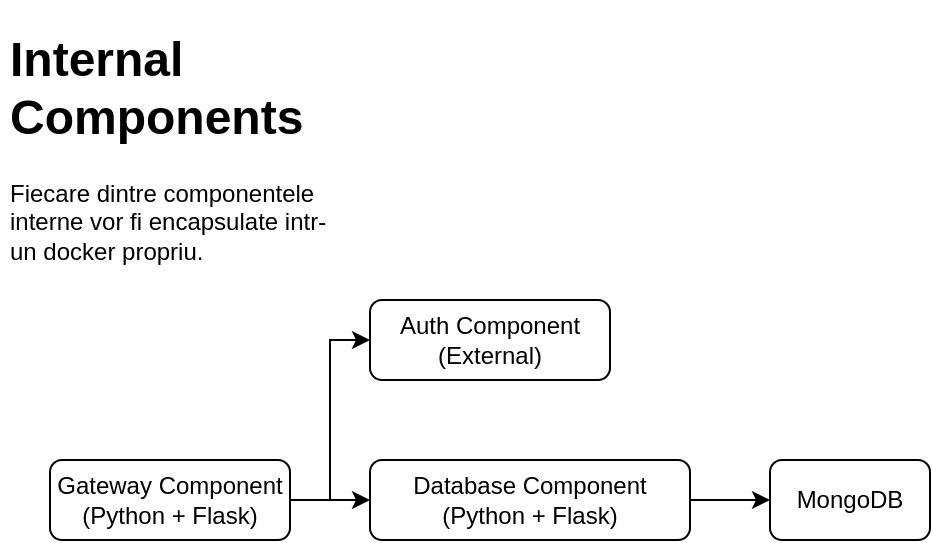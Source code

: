 <mxfile version="12.3.7" type="device" pages="1"><diagram id="nbRRtOYxYuLG8G1oB3Fn" name="Page-1"><mxGraphModel dx="1662" dy="899" grid="1" gridSize="10" guides="1" tooltips="1" connect="1" arrows="1" fold="1" page="1" pageScale="1" pageWidth="583" pageHeight="413" math="0" shadow="0"><root><mxCell id="0"/><mxCell id="1" parent="0"/><mxCell id="pPWKKYu3ilIJQBxZUfzg-4" style="edgeStyle=orthogonalEdgeStyle;rounded=0;orthogonalLoop=1;jettySize=auto;html=1;entryX=0;entryY=0.5;entryDx=0;entryDy=0;" edge="1" parent="1" source="pPWKKYu3ilIJQBxZUfzg-1" target="pPWKKYu3ilIJQBxZUfzg-2"><mxGeometry relative="1" as="geometry"/></mxCell><mxCell id="pPWKKYu3ilIJQBxZUfzg-5" style="edgeStyle=orthogonalEdgeStyle;rounded=0;orthogonalLoop=1;jettySize=auto;html=1;entryX=0;entryY=0.5;entryDx=0;entryDy=0;" edge="1" parent="1" source="pPWKKYu3ilIJQBxZUfzg-1" target="pPWKKYu3ilIJQBxZUfzg-3"><mxGeometry relative="1" as="geometry"/></mxCell><mxCell id="pPWKKYu3ilIJQBxZUfzg-1" value="Gateway Component (Python + Flask)" style="rounded=1;whiteSpace=wrap;html=1;" vertex="1" parent="1"><mxGeometry x="40" y="240" width="120" height="40" as="geometry"/></mxCell><mxCell id="pPWKKYu3ilIJQBxZUfzg-2" value="&lt;div&gt;Auth Component (External)&lt;/div&gt;" style="rounded=1;whiteSpace=wrap;html=1;" vertex="1" parent="1"><mxGeometry x="200" y="160" width="120" height="40" as="geometry"/></mxCell><mxCell id="pPWKKYu3ilIJQBxZUfzg-7" style="edgeStyle=orthogonalEdgeStyle;rounded=0;orthogonalLoop=1;jettySize=auto;html=1;entryX=0;entryY=0.5;entryDx=0;entryDy=0;" edge="1" parent="1" source="pPWKKYu3ilIJQBxZUfzg-3" target="pPWKKYu3ilIJQBxZUfzg-6"><mxGeometry relative="1" as="geometry"/></mxCell><mxCell id="pPWKKYu3ilIJQBxZUfzg-3" value="Database Component (Python + Flask)" style="rounded=1;whiteSpace=wrap;html=1;" vertex="1" parent="1"><mxGeometry x="200" y="240" width="160" height="40" as="geometry"/></mxCell><mxCell id="pPWKKYu3ilIJQBxZUfzg-6" value="MongoDB" style="rounded=1;whiteSpace=wrap;html=1;" vertex="1" parent="1"><mxGeometry x="400" y="240" width="80" height="40" as="geometry"/></mxCell><mxCell id="pPWKKYu3ilIJQBxZUfzg-12" value="&lt;h1&gt;Internal Components&lt;br&gt;&lt;/h1&gt;&lt;p&gt;Fiecare dintre componentele interne vor fi encapsulate intr-un docker propriu.&lt;br&gt;&lt;/p&gt;" style="text;html=1;strokeColor=none;fillColor=none;spacing=5;spacingTop=-20;whiteSpace=wrap;overflow=hidden;rounded=0;" vertex="1" parent="1"><mxGeometry x="15" y="20" width="170" height="130" as="geometry"/></mxCell></root></mxGraphModel></diagram></mxfile>